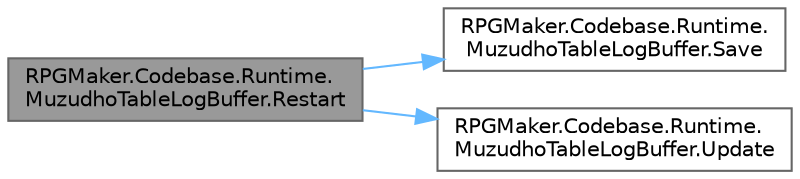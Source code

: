 digraph "RPGMaker.Codebase.Runtime.MuzudhoTableLogBuffer.Restart"
{
 // LATEX_PDF_SIZE
  bgcolor="transparent";
  edge [fontname=Helvetica,fontsize=10,labelfontname=Helvetica,labelfontsize=10];
  node [fontname=Helvetica,fontsize=10,shape=box,height=0.2,width=0.4];
  rankdir="LR";
  Node1 [id="Node000001",label="RPGMaker.Codebase.Runtime.\lMuzudhoTableLogBuffer.Restart",height=0.2,width=0.4,color="gray40", fillcolor="grey60", style="filled", fontcolor="black",tooltip=" "];
  Node1 -> Node2 [id="edge1_Node000001_Node000002",color="steelblue1",style="solid",tooltip=" "];
  Node2 [id="Node000002",label="RPGMaker.Codebase.Runtime.\lMuzudhoTableLogBuffer.Save",height=0.2,width=0.4,color="grey40", fillcolor="white", style="filled",URL="$d8/dc1/class_r_p_g_maker_1_1_codebase_1_1_runtime_1_1_muzudho_table_log_buffer.html#ac286d6a4abddcc34d75ce8ef79d893b6",tooltip="📖 マルチスレッドで1つのテキストファイルへ書き込みする (C::プログラミング) 📖 finally を使用してクリーンアップ コードを実行する方法"];
  Node1 -> Node3 [id="edge2_Node000001_Node000003",color="steelblue1",style="solid",tooltip=" "];
  Node3 [id="Node000003",label="RPGMaker.Codebase.Runtime.\lMuzudhoTableLogBuffer.Update",height=0.2,width=0.4,color="grey40", fillcolor="white", style="filled",URL="$d8/dc1/class_r_p_g_maker_1_1_codebase_1_1_runtime_1_1_muzudho_table_log_buffer.html#aee3b22c2b954a491a71c1d2050611774",tooltip=" "];
}
